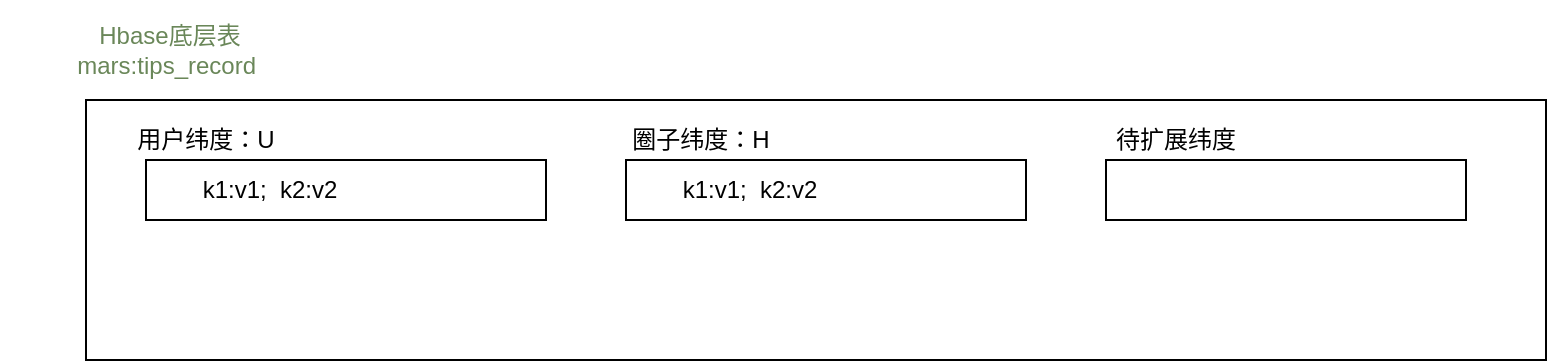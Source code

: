 <mxfile version="13.6.9" type="github"><diagram id="k_-8l1UAspCISthZ7qgx" name="Page-1"><mxGraphModel dx="2013" dy="740" grid="1" gridSize="10" guides="1" tooltips="1" connect="1" arrows="1" fold="1" page="1" pageScale="1" pageWidth="827" pageHeight="1169" math="0" shadow="0"><root><mxCell id="0"/><mxCell id="1" parent="0"/><mxCell id="q5gAhduCQS8FcwvwvBeS-2" value="" style="rounded=0;whiteSpace=wrap;html=1;" parent="1" vertex="1"><mxGeometry x="30" y="250" width="730" height="130" as="geometry"/></mxCell><mxCell id="q5gAhduCQS8FcwvwvBeS-3" value="" style="rounded=0;whiteSpace=wrap;html=1;" parent="1" vertex="1"><mxGeometry x="60" y="280" width="200" height="30" as="geometry"/></mxCell><mxCell id="q5gAhduCQS8FcwvwvBeS-4" value="k1:v1;&amp;nbsp; k2:v2" style="text;html=1;strokeColor=none;fillColor=none;align=center;verticalAlign=middle;whiteSpace=wrap;rounded=0;" parent="1" vertex="1"><mxGeometry x="87" y="285" width="70" height="20" as="geometry"/></mxCell><mxCell id="q5gAhduCQS8FcwvwvBeS-10" value="" style="rounded=0;whiteSpace=wrap;html=1;" parent="1" vertex="1"><mxGeometry x="300" y="280" width="200" height="30" as="geometry"/></mxCell><mxCell id="q5gAhduCQS8FcwvwvBeS-11" value="k1:v1;&amp;nbsp; k2:v2" style="text;html=1;strokeColor=none;fillColor=none;align=center;verticalAlign=middle;whiteSpace=wrap;rounded=0;" parent="1" vertex="1"><mxGeometry x="327" y="285" width="70" height="20" as="geometry"/></mxCell><mxCell id="q5gAhduCQS8FcwvwvBeS-12" value="用户纬度：U" style="text;html=1;strokeColor=none;fillColor=none;align=center;verticalAlign=middle;whiteSpace=wrap;rounded=0;" parent="1" vertex="1"><mxGeometry x="50" y="260" width="80" height="20" as="geometry"/></mxCell><mxCell id="q5gAhduCQS8FcwvwvBeS-13" value="圈子纬度：H" style="text;html=1;strokeColor=none;fillColor=none;align=center;verticalAlign=middle;whiteSpace=wrap;rounded=0;" parent="1" vertex="1"><mxGeometry x="295" y="260" width="85" height="20" as="geometry"/></mxCell><mxCell id="q5gAhduCQS8FcwvwvBeS-15" value="" style="rounded=0;whiteSpace=wrap;html=1;" parent="1" vertex="1"><mxGeometry x="540" y="280" width="180" height="30" as="geometry"/></mxCell><mxCell id="q5gAhduCQS8FcwvwvBeS-16" value="待扩展纬度" style="text;html=1;strokeColor=none;fillColor=none;align=center;verticalAlign=middle;whiteSpace=wrap;rounded=0;" parent="1" vertex="1"><mxGeometry x="540" y="260" width="70" height="20" as="geometry"/></mxCell><mxCell id="q5gAhduCQS8FcwvwvBeS-21" value="&lt;font color=&quot;#6a8759&quot;&gt;Hbase底层表&lt;br&gt;mars:tips_record&amp;nbsp;&lt;/font&gt;" style="text;html=1;strokeColor=none;fillColor=none;align=center;verticalAlign=middle;whiteSpace=wrap;rounded=0;" parent="1" vertex="1"><mxGeometry x="-13" y="200" width="170" height="50" as="geometry"/></mxCell></root></mxGraphModel></diagram></mxfile>